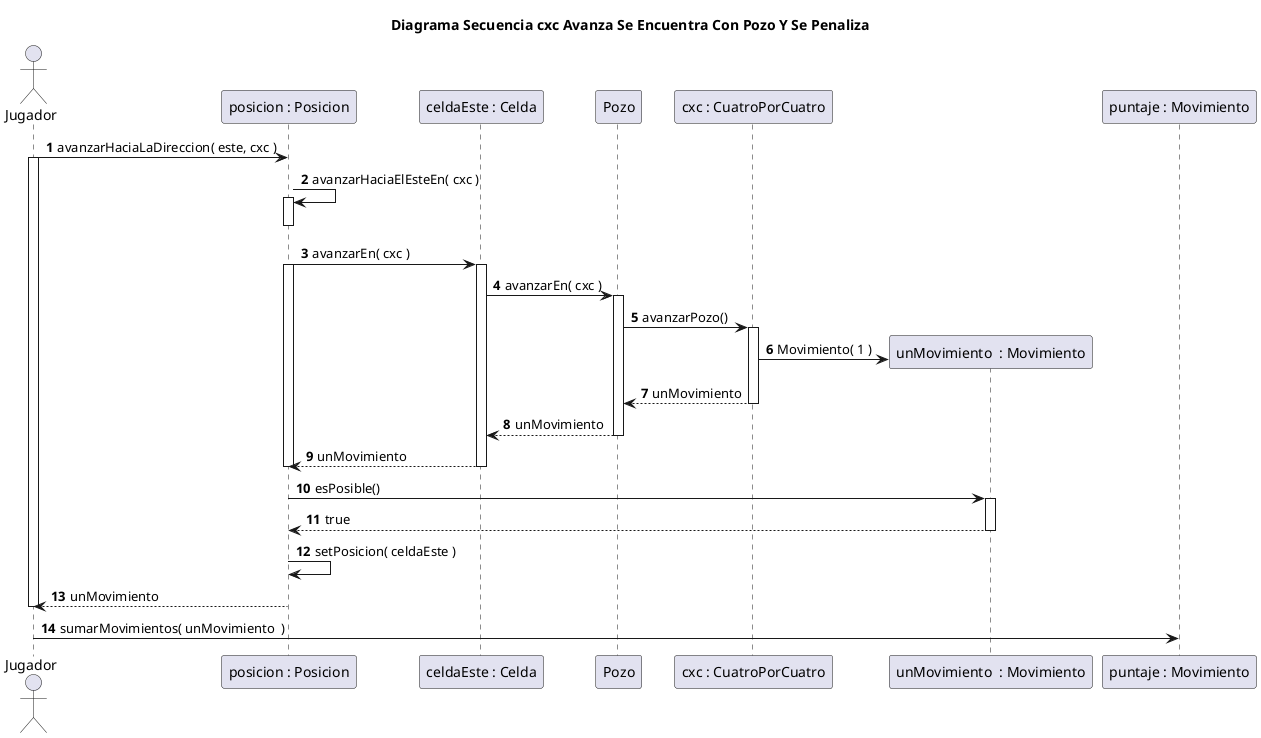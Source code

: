 @startuml
title Diagrama Secuencia cxc Avanza Se Encuentra Con Pozo Y Se Penaliza

autonumber

actor Jugador

Jugador -> "posicion : Posicion": avanzarHaciaLaDireccion( este, cxc )

activate Jugador
"posicion : Posicion" -> "posicion : Posicion"++: avanzarHaciaElEsteEn( cxc )

deactivate "posicion : Posicion"
"posicion : Posicion" -> "celdaEste : Celda"++: avanzarEn( cxc )

activate "posicion : Posicion"
"celdaEste : Celda" -> Pozo++: avanzarEn( cxc )
Pozo -> "cxc : CuatroPorCuatro"++: avanzarPozo()
create "unMovimiento  : Movimiento"
"cxc : CuatroPorCuatro" -> "unMovimiento  : Movimiento": Movimiento( 1 )
"cxc : CuatroPorCuatro" --> Pozo: unMovimiento
deactivate "cxc : CuatroPorCuatro"
Pozo --> "celdaEste : Celda": unMovimiento 
deactivate Pozo
"celdaEste : Celda" --> "posicion : Posicion": unMovimiento 
deactivate "celdaEste : Celda"
deactivate "posicion : Posicion"

'Viola el TellDontAsk, pero no es la solucion final.
'Es para chequear que el movimiento es posible, por ejemplo,
'cuando queres pasar por un piquete con un auto. No debemos actualizar
'la posicion, ya que no podemos avanzar.

"unMovimiento  : Movimiento" <- "posicion : Posicion"++: esPosible()
"unMovimiento  : Movimiento" --> "posicion : Posicion": true
deactivate "unMovimiento  : Movimiento"
"posicion : Posicion" -> "posicion : Posicion": setPosicion( celdaEste )

"posicion : Posicion" --> Jugador: unMovimiento 

deactivate Jugador
Jugador -> "puntaje : Movimiento": sumarMovimientos( unMovimiento  )

@enduml